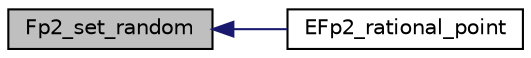 digraph "Fp2_set_random"
{
  edge [fontname="Helvetica",fontsize="10",labelfontname="Helvetica",labelfontsize="10"];
  node [fontname="Helvetica",fontsize="10",shape=record];
  rankdir="LR";
  Node118 [label="Fp2_set_random",height=0.2,width=0.4,color="black", fillcolor="grey75", style="filled", fontcolor="black"];
  Node118 -> Node119 [dir="back",color="midnightblue",fontsize="10",style="solid",fontname="Helvetica"];
  Node119 [label="EFp2_rational_point",height=0.2,width=0.4,color="black", fillcolor="white", style="filled",URL="$bn__efp2_8h.html#af2a6ca2f6366e7928bfead10a7ea6037"];
}
